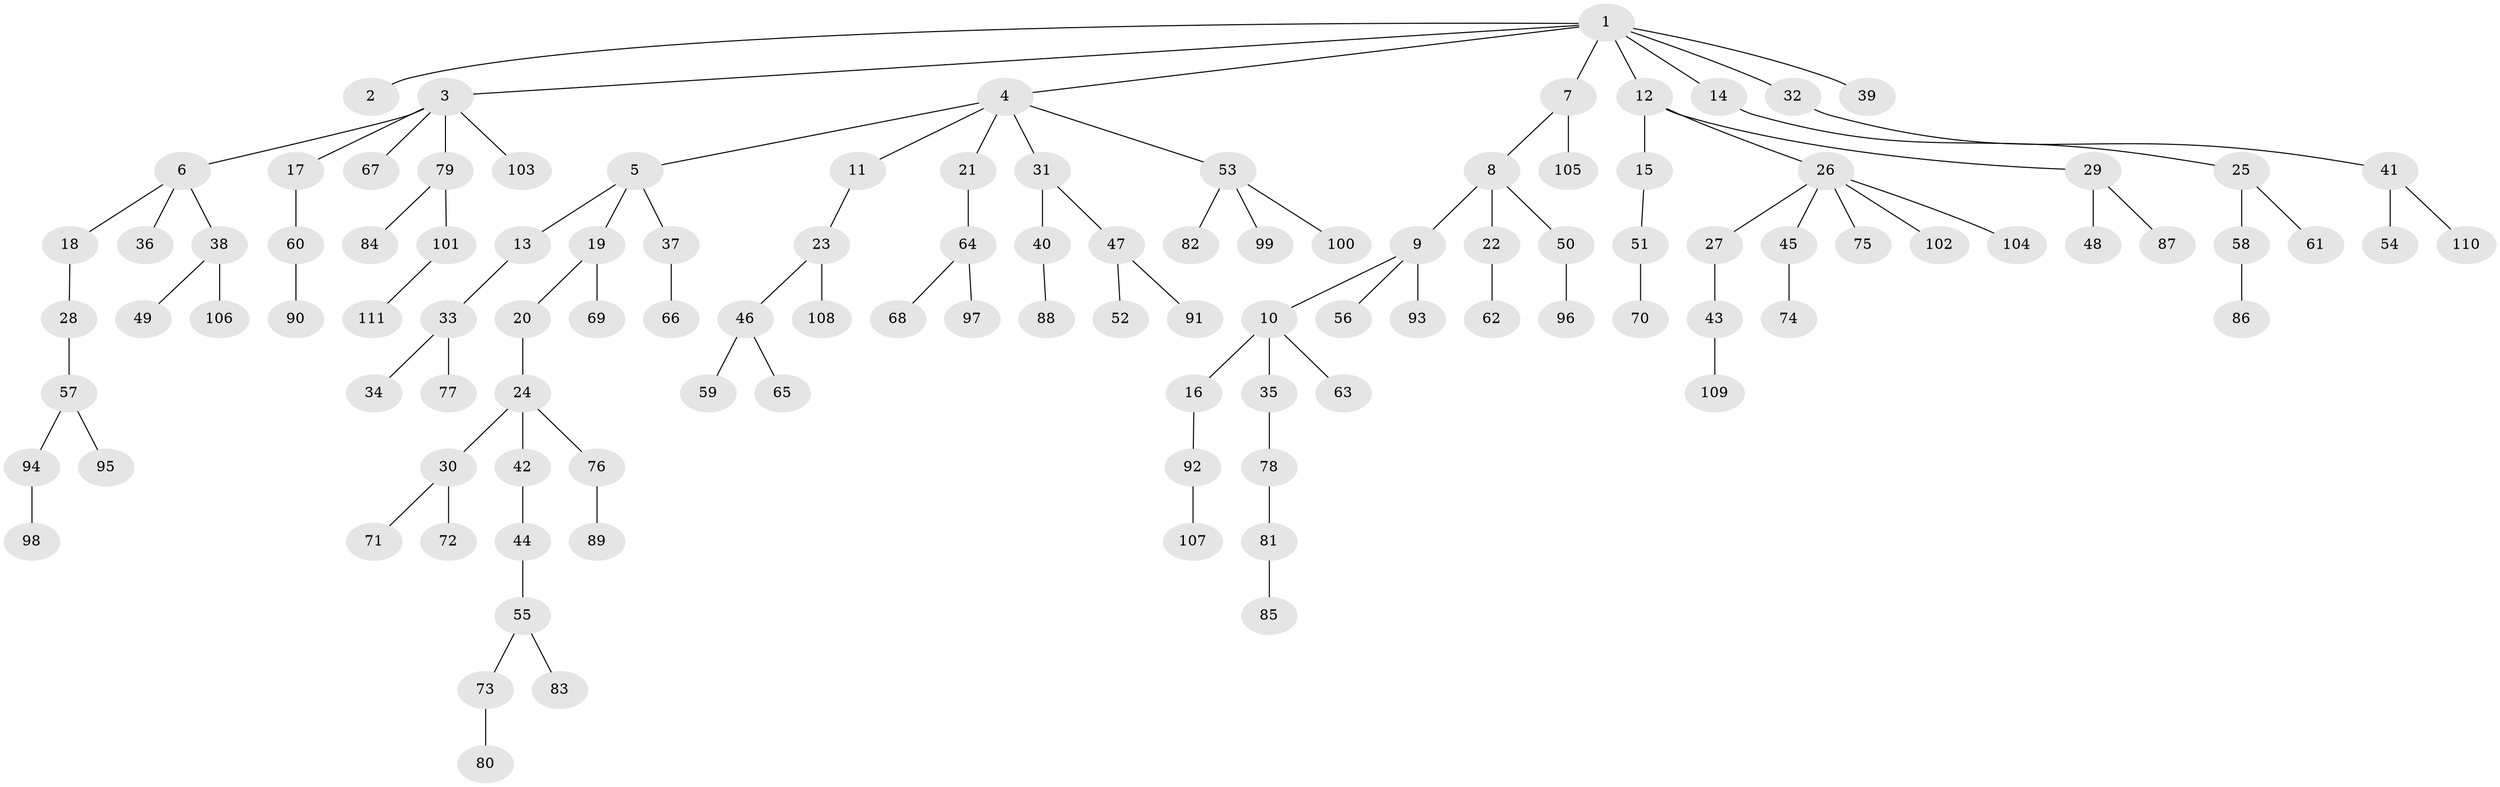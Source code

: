// Generated by graph-tools (version 1.1) at 2025/50/03/09/25 03:50:18]
// undirected, 111 vertices, 110 edges
graph export_dot {
graph [start="1"]
  node [color=gray90,style=filled];
  1;
  2;
  3;
  4;
  5;
  6;
  7;
  8;
  9;
  10;
  11;
  12;
  13;
  14;
  15;
  16;
  17;
  18;
  19;
  20;
  21;
  22;
  23;
  24;
  25;
  26;
  27;
  28;
  29;
  30;
  31;
  32;
  33;
  34;
  35;
  36;
  37;
  38;
  39;
  40;
  41;
  42;
  43;
  44;
  45;
  46;
  47;
  48;
  49;
  50;
  51;
  52;
  53;
  54;
  55;
  56;
  57;
  58;
  59;
  60;
  61;
  62;
  63;
  64;
  65;
  66;
  67;
  68;
  69;
  70;
  71;
  72;
  73;
  74;
  75;
  76;
  77;
  78;
  79;
  80;
  81;
  82;
  83;
  84;
  85;
  86;
  87;
  88;
  89;
  90;
  91;
  92;
  93;
  94;
  95;
  96;
  97;
  98;
  99;
  100;
  101;
  102;
  103;
  104;
  105;
  106;
  107;
  108;
  109;
  110;
  111;
  1 -- 2;
  1 -- 3;
  1 -- 4;
  1 -- 7;
  1 -- 12;
  1 -- 14;
  1 -- 32;
  1 -- 39;
  3 -- 6;
  3 -- 17;
  3 -- 67;
  3 -- 79;
  3 -- 103;
  4 -- 5;
  4 -- 11;
  4 -- 21;
  4 -- 31;
  4 -- 53;
  5 -- 13;
  5 -- 19;
  5 -- 37;
  6 -- 18;
  6 -- 36;
  6 -- 38;
  7 -- 8;
  7 -- 105;
  8 -- 9;
  8 -- 22;
  8 -- 50;
  9 -- 10;
  9 -- 56;
  9 -- 93;
  10 -- 16;
  10 -- 35;
  10 -- 63;
  11 -- 23;
  12 -- 15;
  12 -- 26;
  12 -- 29;
  13 -- 33;
  14 -- 25;
  15 -- 51;
  16 -- 92;
  17 -- 60;
  18 -- 28;
  19 -- 20;
  19 -- 69;
  20 -- 24;
  21 -- 64;
  22 -- 62;
  23 -- 46;
  23 -- 108;
  24 -- 30;
  24 -- 42;
  24 -- 76;
  25 -- 58;
  25 -- 61;
  26 -- 27;
  26 -- 45;
  26 -- 75;
  26 -- 102;
  26 -- 104;
  27 -- 43;
  28 -- 57;
  29 -- 48;
  29 -- 87;
  30 -- 71;
  30 -- 72;
  31 -- 40;
  31 -- 47;
  32 -- 41;
  33 -- 34;
  33 -- 77;
  35 -- 78;
  37 -- 66;
  38 -- 49;
  38 -- 106;
  40 -- 88;
  41 -- 54;
  41 -- 110;
  42 -- 44;
  43 -- 109;
  44 -- 55;
  45 -- 74;
  46 -- 59;
  46 -- 65;
  47 -- 52;
  47 -- 91;
  50 -- 96;
  51 -- 70;
  53 -- 82;
  53 -- 99;
  53 -- 100;
  55 -- 73;
  55 -- 83;
  57 -- 94;
  57 -- 95;
  58 -- 86;
  60 -- 90;
  64 -- 68;
  64 -- 97;
  73 -- 80;
  76 -- 89;
  78 -- 81;
  79 -- 84;
  79 -- 101;
  81 -- 85;
  92 -- 107;
  94 -- 98;
  101 -- 111;
}
